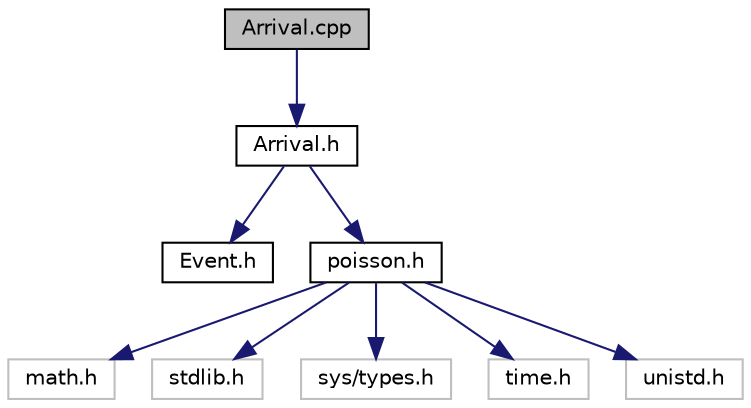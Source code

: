 digraph "Arrival.cpp"
{
 // LATEX_PDF_SIZE
  edge [fontname="Helvetica",fontsize="10",labelfontname="Helvetica",labelfontsize="10"];
  node [fontname="Helvetica",fontsize="10",shape=record];
  Node1 [label="Arrival.cpp",height=0.2,width=0.4,color="black", fillcolor="grey75", style="filled", fontcolor="black",tooltip="Classe Arrival."];
  Node1 -> Node2 [color="midnightblue",fontsize="10",style="solid",fontname="Helvetica"];
  Node2 [label="Arrival.h",height=0.2,width=0.4,color="black", fillcolor="white", style="filled",URL="$_arrival_8h.html",tooltip="Classe Arrival."];
  Node2 -> Node3 [color="midnightblue",fontsize="10",style="solid",fontname="Helvetica"];
  Node3 [label="Event.h",height=0.2,width=0.4,color="black", fillcolor="white", style="filled",URL="$_event_8h.html",tooltip="Classe Event."];
  Node2 -> Node4 [color="midnightblue",fontsize="10",style="solid",fontname="Helvetica"];
  Node4 [label="poisson.h",height=0.2,width=0.4,color="black", fillcolor="white", style="filled",URL="$poisson_8h_source.html",tooltip=" "];
  Node4 -> Node5 [color="midnightblue",fontsize="10",style="solid",fontname="Helvetica"];
  Node5 [label="math.h",height=0.2,width=0.4,color="grey75", fillcolor="white", style="filled",tooltip=" "];
  Node4 -> Node6 [color="midnightblue",fontsize="10",style="solid",fontname="Helvetica"];
  Node6 [label="stdlib.h",height=0.2,width=0.4,color="grey75", fillcolor="white", style="filled",tooltip=" "];
  Node4 -> Node7 [color="midnightblue",fontsize="10",style="solid",fontname="Helvetica"];
  Node7 [label="sys/types.h",height=0.2,width=0.4,color="grey75", fillcolor="white", style="filled",tooltip=" "];
  Node4 -> Node8 [color="midnightblue",fontsize="10",style="solid",fontname="Helvetica"];
  Node8 [label="time.h",height=0.2,width=0.4,color="grey75", fillcolor="white", style="filled",tooltip=" "];
  Node4 -> Node9 [color="midnightblue",fontsize="10",style="solid",fontname="Helvetica"];
  Node9 [label="unistd.h",height=0.2,width=0.4,color="grey75", fillcolor="white", style="filled",tooltip=" "];
}
